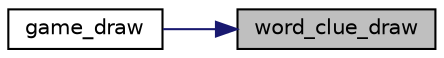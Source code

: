 digraph "word_clue_draw"
{
 // LATEX_PDF_SIZE
  edge [fontname="Helvetica",fontsize="10",labelfontname="Helvetica",labelfontsize="10"];
  node [fontname="Helvetica",fontsize="10",shape=record];
  rankdir="RL";
  Node1 [label="word_clue_draw",height=0.2,width=0.4,color="black", fillcolor="grey75", style="filled", fontcolor="black",tooltip="Draws a given word clue to the given buffer on the given coordinates."];
  Node1 -> Node2 [dir="back",color="midnightblue",fontsize="10",style="solid",fontname="Helvetica"];
  Node2 [label="game_draw",height=0.2,width=0.4,color="black", fillcolor="white", style="filled",URL="$group__game.html#ga656ca85eff33877022fd939d29f23822",tooltip="Draws the game to the back buffer. // TODO this is so generic... :/."];
}
